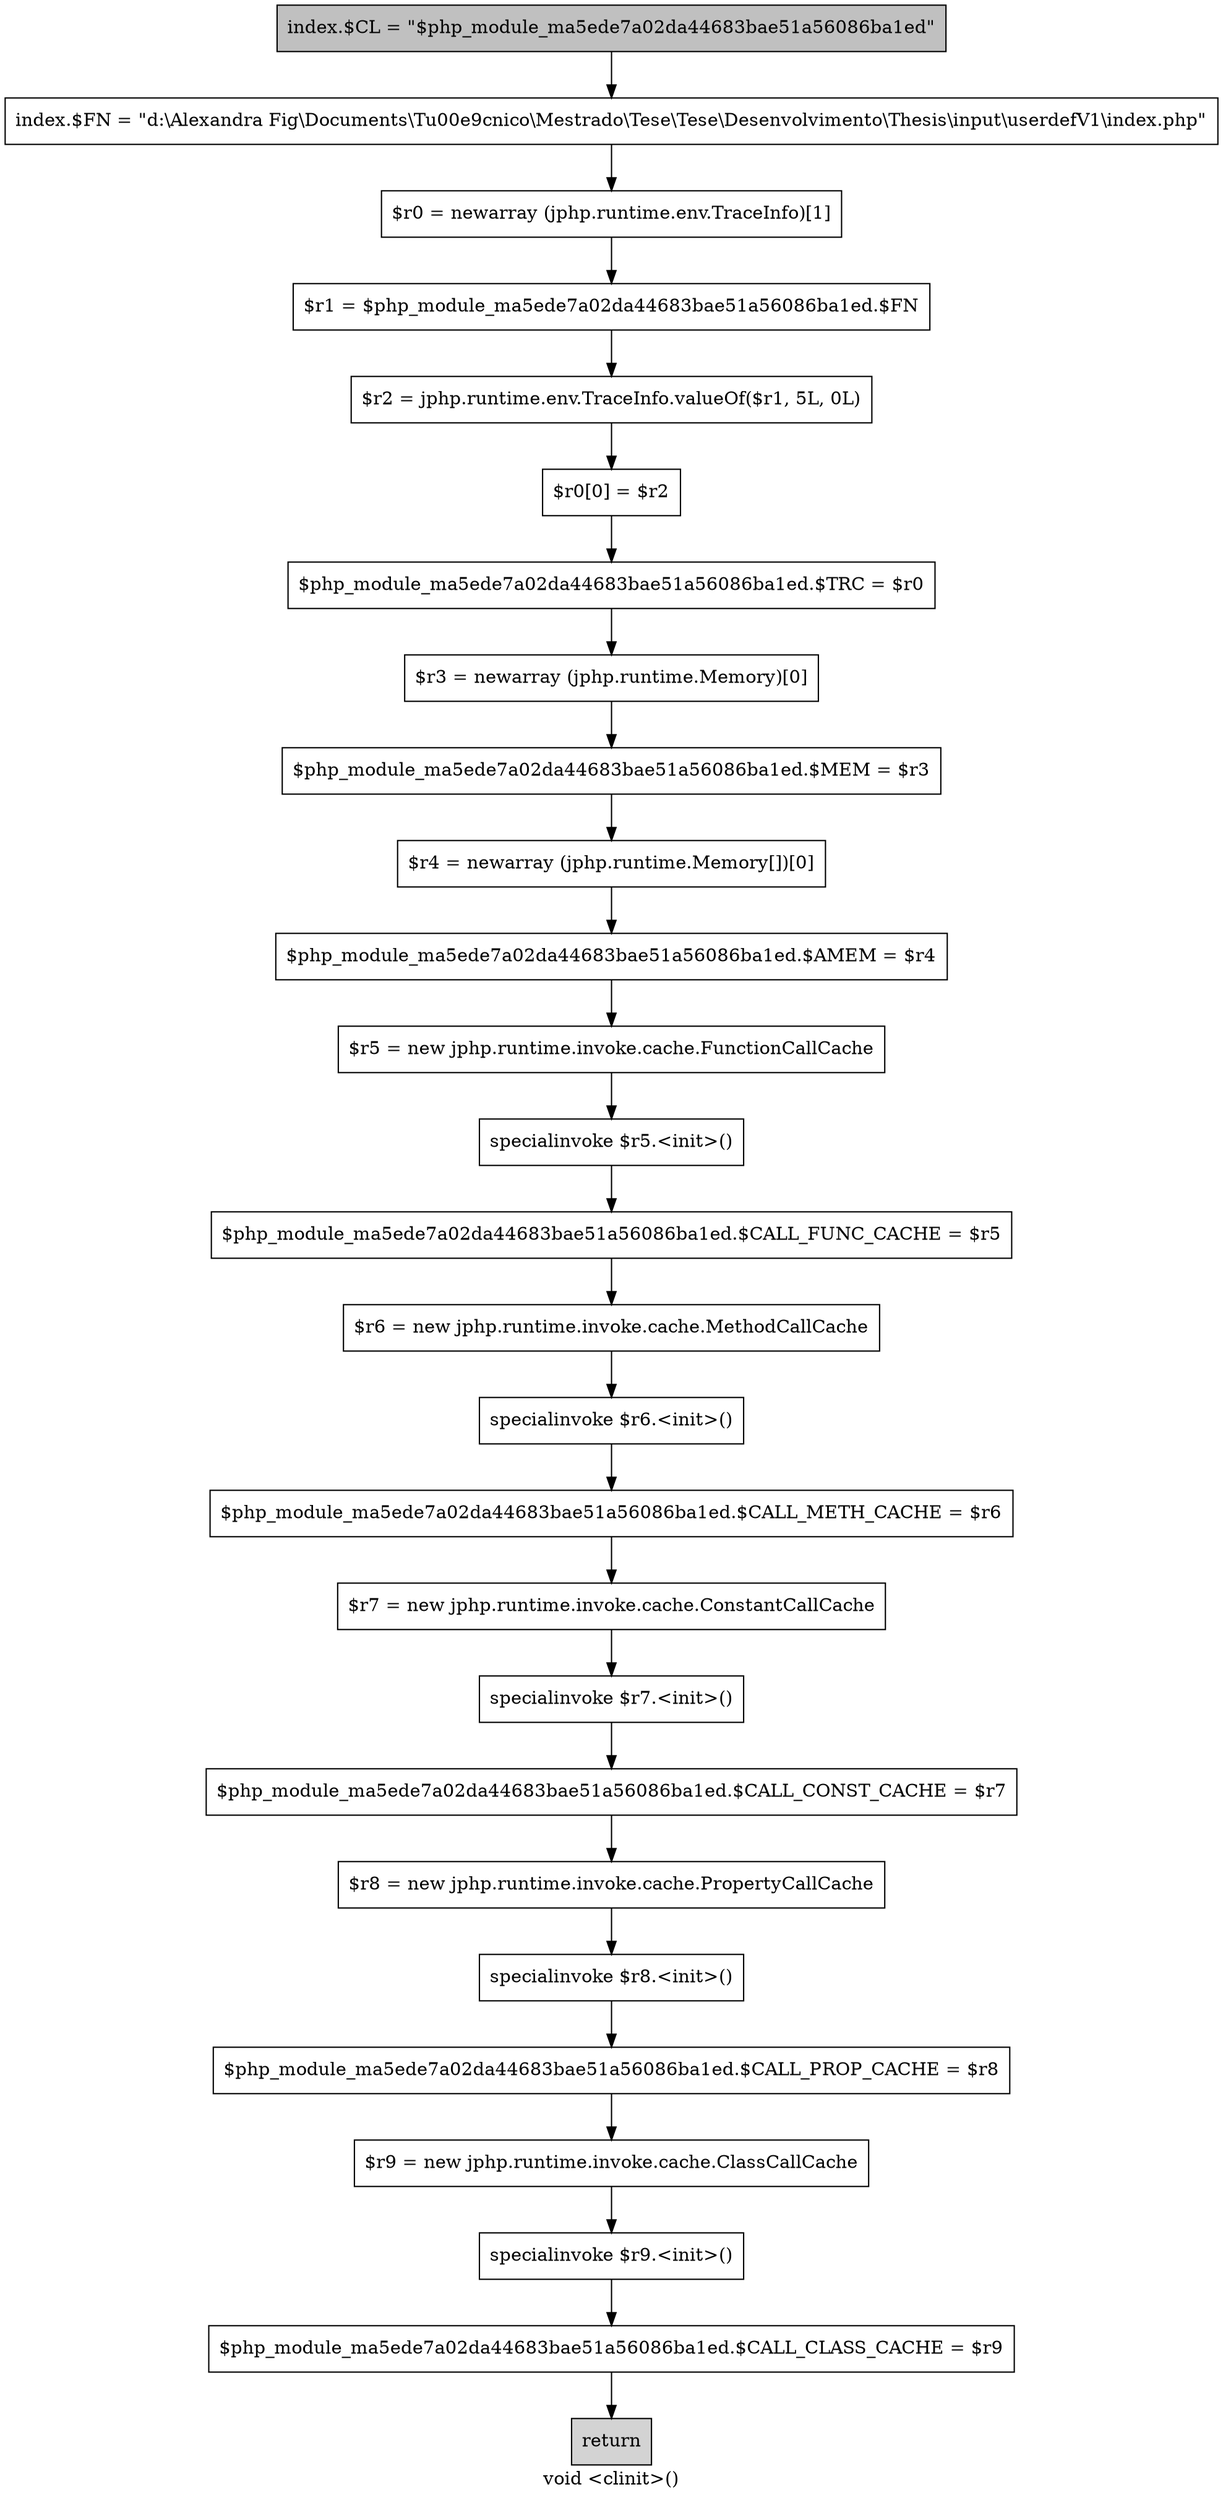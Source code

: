 digraph "void <clinit>()" {
    label="void <clinit>()";
    node [shape=box];
    "0" [style=filled,fillcolor=gray,label="index.$CL = \"$php_module_ma5ede7a02da44683bae51a56086ba1ed\"",];
    "1" [label="index.$FN = \"d:\\Alexandra Fig\\Documents\\T\u00e9cnico\\Mestrado\\Tese\\Tese\\Desenvolvimento\\Thesis\\input\\userdefV1\\index.php\"",];
    "0"->"1";
    "2" [label="$r0 = newarray (jphp.runtime.env.TraceInfo)[1]",];
    "1"->"2";
    "3" [label="$r1 = $php_module_ma5ede7a02da44683bae51a56086ba1ed.$FN",];
    "2"->"3";
    "4" [label="$r2 = jphp.runtime.env.TraceInfo.valueOf($r1, 5L, 0L)",];
    "3"->"4";
    "5" [label="$r0[0] = $r2",];
    "4"->"5";
    "6" [label="$php_module_ma5ede7a02da44683bae51a56086ba1ed.$TRC = $r0",];
    "5"->"6";
    "7" [label="$r3 = newarray (jphp.runtime.Memory)[0]",];
    "6"->"7";
    "8" [label="$php_module_ma5ede7a02da44683bae51a56086ba1ed.$MEM = $r3",];
    "7"->"8";
    "9" [label="$r4 = newarray (jphp.runtime.Memory[])[0]",];
    "8"->"9";
    "10" [label="$php_module_ma5ede7a02da44683bae51a56086ba1ed.$AMEM = $r4",];
    "9"->"10";
    "11" [label="$r5 = new jphp.runtime.invoke.cache.FunctionCallCache",];
    "10"->"11";
    "12" [label="specialinvoke $r5.<init>()",];
    "11"->"12";
    "13" [label="$php_module_ma5ede7a02da44683bae51a56086ba1ed.$CALL_FUNC_CACHE = $r5",];
    "12"->"13";
    "14" [label="$r6 = new jphp.runtime.invoke.cache.MethodCallCache",];
    "13"->"14";
    "15" [label="specialinvoke $r6.<init>()",];
    "14"->"15";
    "16" [label="$php_module_ma5ede7a02da44683bae51a56086ba1ed.$CALL_METH_CACHE = $r6",];
    "15"->"16";
    "17" [label="$r7 = new jphp.runtime.invoke.cache.ConstantCallCache",];
    "16"->"17";
    "18" [label="specialinvoke $r7.<init>()",];
    "17"->"18";
    "19" [label="$php_module_ma5ede7a02da44683bae51a56086ba1ed.$CALL_CONST_CACHE = $r7",];
    "18"->"19";
    "20" [label="$r8 = new jphp.runtime.invoke.cache.PropertyCallCache",];
    "19"->"20";
    "21" [label="specialinvoke $r8.<init>()",];
    "20"->"21";
    "22" [label="$php_module_ma5ede7a02da44683bae51a56086ba1ed.$CALL_PROP_CACHE = $r8",];
    "21"->"22";
    "23" [label="$r9 = new jphp.runtime.invoke.cache.ClassCallCache",];
    "22"->"23";
    "24" [label="specialinvoke $r9.<init>()",];
    "23"->"24";
    "25" [label="$php_module_ma5ede7a02da44683bae51a56086ba1ed.$CALL_CLASS_CACHE = $r9",];
    "24"->"25";
    "26" [style=filled,fillcolor=lightgray,label="return",];
    "25"->"26";
}
